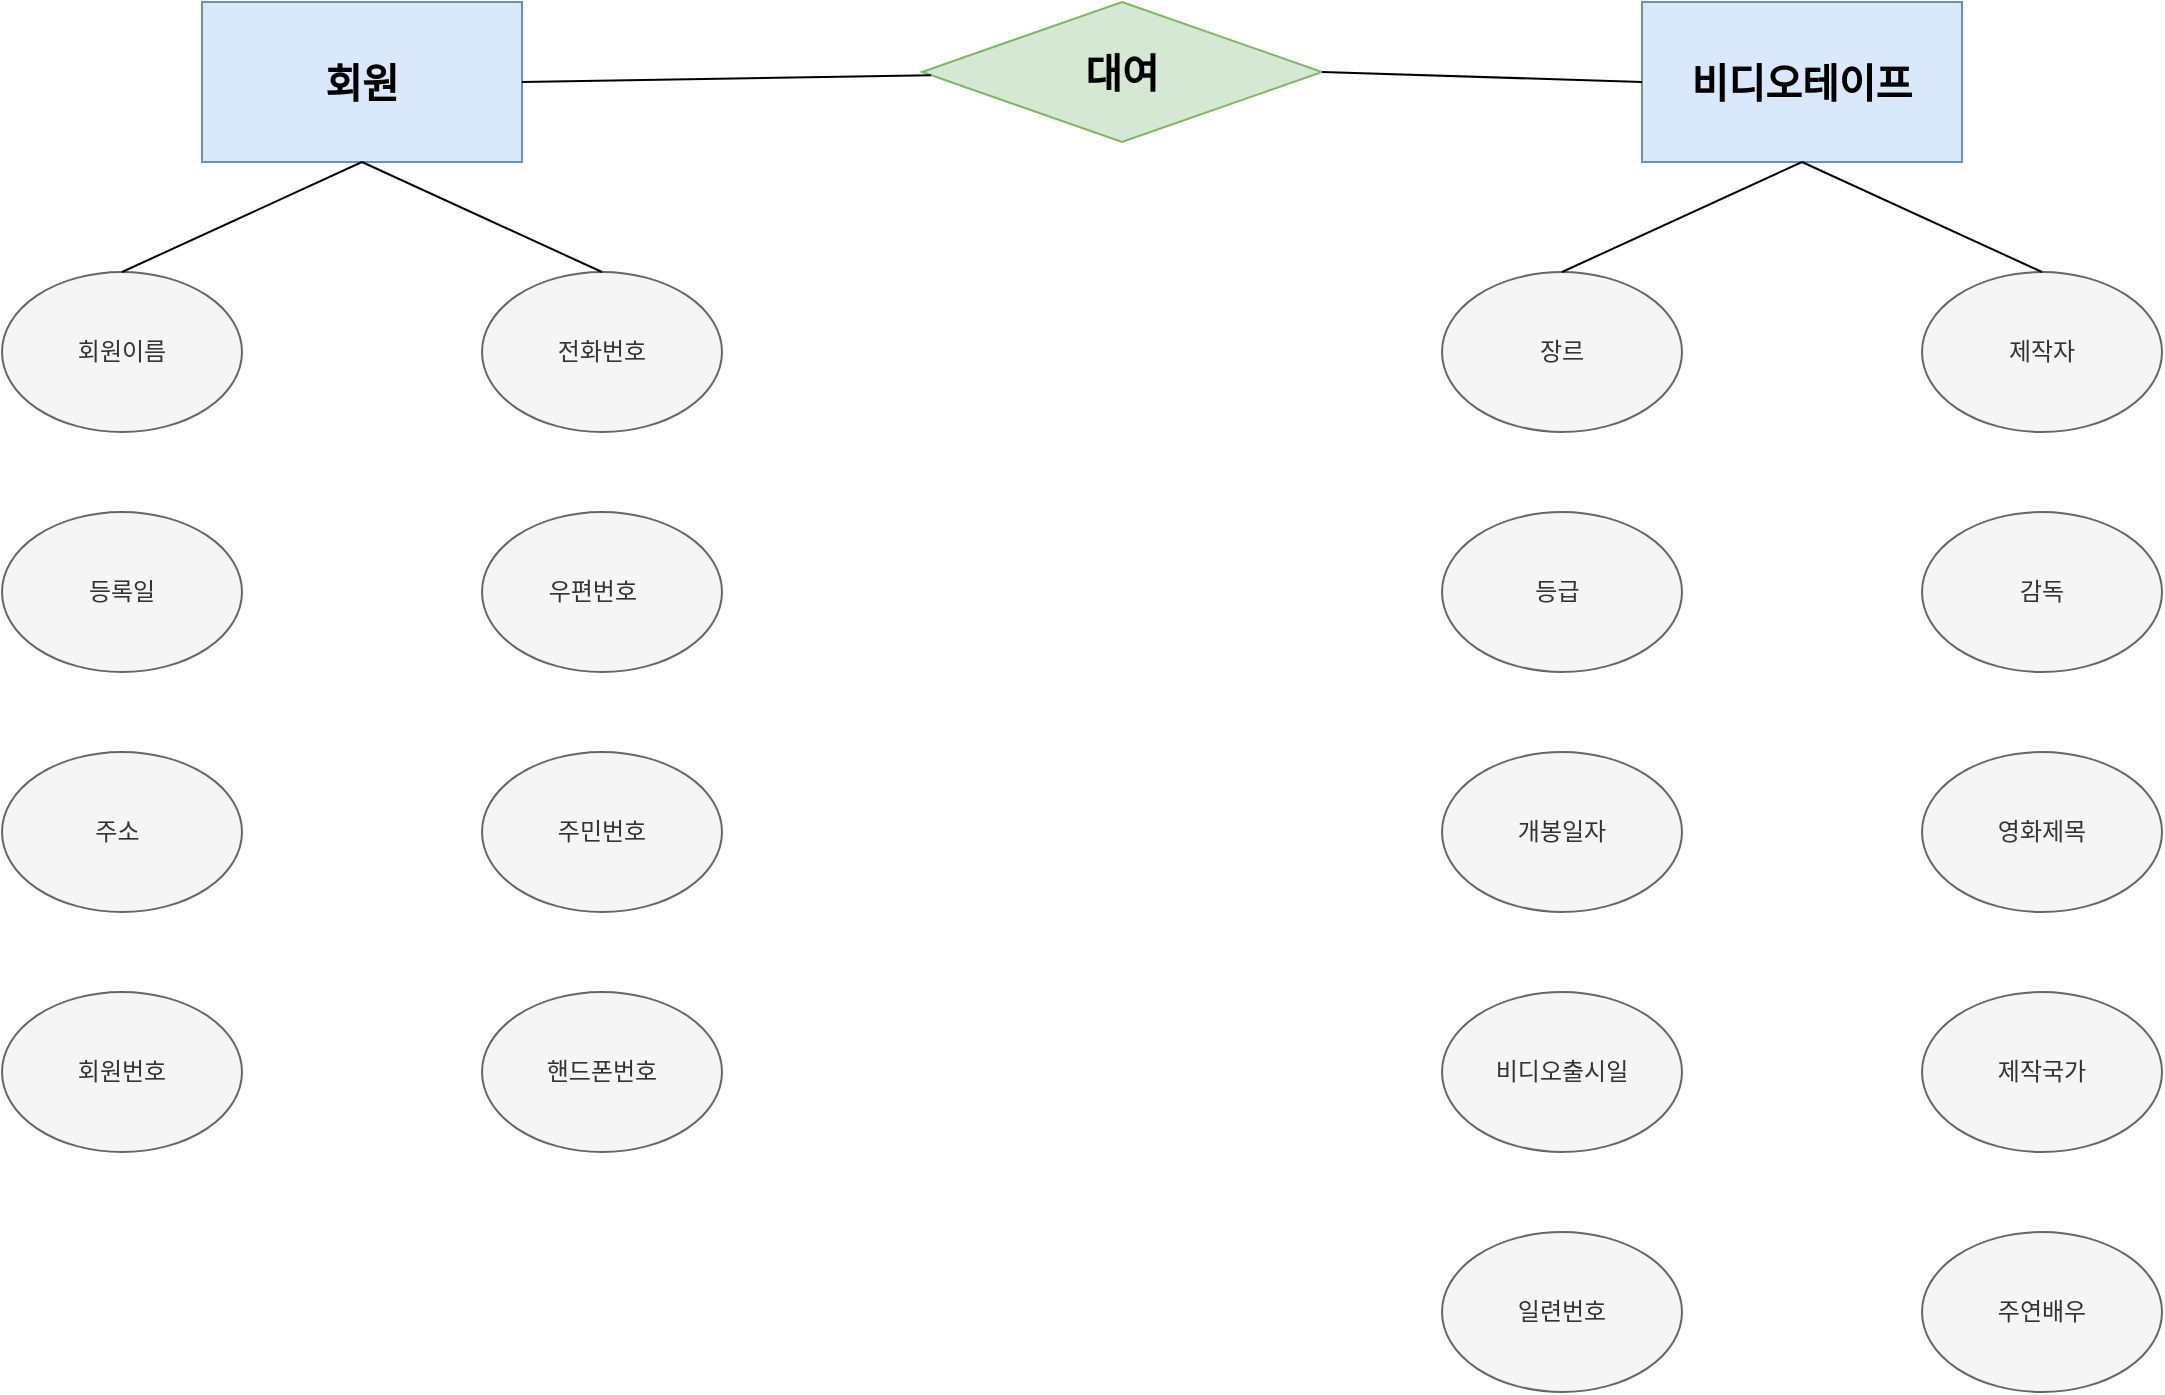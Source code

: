 <mxfile version="24.1.0" type="github">
  <diagram name="페이지-1" id="nIPPIrCTKVHvdgDVjWNE">
    <mxGraphModel dx="2004" dy="1051" grid="1" gridSize="10" guides="1" tooltips="1" connect="1" arrows="1" fold="1" page="1" pageScale="1" pageWidth="827" pageHeight="1169" math="0" shadow="0">
      <root>
        <mxCell id="0" />
        <mxCell id="1" parent="0" />
        <mxCell id="xhl44NCi4LrlYTLM0wOG-3" value="비디오테이프" style="rounded=0;whiteSpace=wrap;html=1;fillColor=#dae8fc;strokeColor=#6c8ebf;fontStyle=1;fontSize=20;" vertex="1" parent="1">
          <mxGeometry x="260" y="65" width="160" height="80" as="geometry" />
        </mxCell>
        <mxCell id="xhl44NCi4LrlYTLM0wOG-4" value="전화번호" style="ellipse;whiteSpace=wrap;html=1;fillColor=#f5f5f5;fontColor=#333333;strokeColor=#666666;" vertex="1" parent="1">
          <mxGeometry x="-320" y="200" width="120" height="80" as="geometry" />
        </mxCell>
        <mxCell id="xhl44NCi4LrlYTLM0wOG-7" value="&lt;b&gt;대여&lt;/b&gt;" style="rhombus;whiteSpace=wrap;html=1;fillColor=#d5e8d4;strokeColor=#82b366;fontSize=20;" vertex="1" parent="1">
          <mxGeometry x="-100" y="65" width="200" height="70" as="geometry" />
        </mxCell>
        <mxCell id="xhl44NCi4LrlYTLM0wOG-8" value="장르" style="ellipse;whiteSpace=wrap;html=1;fillColor=#f5f5f5;fontColor=#333333;strokeColor=#666666;" vertex="1" parent="1">
          <mxGeometry x="160" y="200" width="120" height="80" as="geometry" />
        </mxCell>
        <mxCell id="xhl44NCi4LrlYTLM0wOG-9" value="제작자" style="ellipse;whiteSpace=wrap;html=1;fillColor=#f5f5f5;fontColor=#333333;strokeColor=#666666;" vertex="1" parent="1">
          <mxGeometry x="400" y="200" width="120" height="80" as="geometry" />
        </mxCell>
        <mxCell id="xhl44NCi4LrlYTLM0wOG-11" value="회원이름" style="ellipse;whiteSpace=wrap;html=1;fillColor=#f5f5f5;fontColor=#333333;strokeColor=#666666;" vertex="1" parent="1">
          <mxGeometry x="-560" y="200" width="120" height="80" as="geometry" />
        </mxCell>
        <mxCell id="xhl44NCi4LrlYTLM0wOG-12" value="회원" style="rounded=0;whiteSpace=wrap;html=1;fillColor=#dae8fc;strokeColor=#6c8ebf;fontStyle=1;fontSize=20;" vertex="1" parent="1">
          <mxGeometry x="-460" y="65" width="160" height="80" as="geometry" />
        </mxCell>
        <mxCell id="xhl44NCi4LrlYTLM0wOG-24" value="" style="endArrow=none;html=1;rounded=0;exitX=1;exitY=0.5;exitDx=0;exitDy=0;" edge="1" parent="1" source="xhl44NCi4LrlYTLM0wOG-12" target="xhl44NCi4LrlYTLM0wOG-7">
          <mxGeometry width="50" height="50" relative="1" as="geometry">
            <mxPoint x="-80" y="220" as="sourcePoint" />
            <mxPoint x="-30" y="170" as="targetPoint" />
          </mxGeometry>
        </mxCell>
        <mxCell id="xhl44NCi4LrlYTLM0wOG-25" value="" style="endArrow=none;html=1;rounded=0;entryX=0;entryY=0.5;entryDx=0;entryDy=0;exitX=1;exitY=0.5;exitDx=0;exitDy=0;" edge="1" parent="1" source="xhl44NCi4LrlYTLM0wOG-7" target="xhl44NCi4LrlYTLM0wOG-3">
          <mxGeometry width="50" height="50" relative="1" as="geometry">
            <mxPoint x="-80" y="220" as="sourcePoint" />
            <mxPoint x="-30" y="170" as="targetPoint" />
          </mxGeometry>
        </mxCell>
        <mxCell id="xhl44NCi4LrlYTLM0wOG-26" value="" style="endArrow=none;html=1;rounded=0;entryX=0.5;entryY=1;entryDx=0;entryDy=0;exitX=0.5;exitY=0;exitDx=0;exitDy=0;" edge="1" parent="1" source="xhl44NCi4LrlYTLM0wOG-8" target="xhl44NCi4LrlYTLM0wOG-3">
          <mxGeometry width="50" height="50" relative="1" as="geometry">
            <mxPoint x="-80" y="220" as="sourcePoint" />
            <mxPoint x="-30" y="170" as="targetPoint" />
          </mxGeometry>
        </mxCell>
        <mxCell id="xhl44NCi4LrlYTLM0wOG-27" value="" style="endArrow=none;html=1;rounded=0;exitX=0.5;exitY=1;exitDx=0;exitDy=0;entryX=0.5;entryY=0;entryDx=0;entryDy=0;" edge="1" parent="1" source="xhl44NCi4LrlYTLM0wOG-12" target="xhl44NCi4LrlYTLM0wOG-4">
          <mxGeometry width="50" height="50" relative="1" as="geometry">
            <mxPoint x="-80" y="220" as="sourcePoint" />
            <mxPoint x="-30" y="170" as="targetPoint" />
          </mxGeometry>
        </mxCell>
        <mxCell id="xhl44NCi4LrlYTLM0wOG-28" value="" style="endArrow=none;html=1;rounded=0;exitX=0.5;exitY=0;exitDx=0;exitDy=0;entryX=0.5;entryY=1;entryDx=0;entryDy=0;" edge="1" parent="1" source="xhl44NCi4LrlYTLM0wOG-11" target="xhl44NCi4LrlYTLM0wOG-12">
          <mxGeometry width="50" height="50" relative="1" as="geometry">
            <mxPoint x="-80" y="220" as="sourcePoint" />
            <mxPoint x="-30" y="170" as="targetPoint" />
          </mxGeometry>
        </mxCell>
        <mxCell id="xhl44NCi4LrlYTLM0wOG-30" value="" style="endArrow=none;html=1;rounded=0;entryX=0.5;entryY=1;entryDx=0;entryDy=0;exitX=0.5;exitY=0;exitDx=0;exitDy=0;" edge="1" parent="1" source="xhl44NCi4LrlYTLM0wOG-9" target="xhl44NCi4LrlYTLM0wOG-3">
          <mxGeometry width="50" height="50" relative="1" as="geometry">
            <mxPoint x="-80" y="220" as="sourcePoint" />
            <mxPoint x="-30" y="170" as="targetPoint" />
          </mxGeometry>
        </mxCell>
        <mxCell id="xhl44NCi4LrlYTLM0wOG-32" value="등록일" style="ellipse;whiteSpace=wrap;html=1;fillColor=#f5f5f5;fontColor=#333333;strokeColor=#666666;" vertex="1" parent="1">
          <mxGeometry x="-560" y="320" width="120" height="80" as="geometry" />
        </mxCell>
        <mxCell id="xhl44NCi4LrlYTLM0wOG-33" value="주소&lt;span style=&quot;white-space: pre;&quot;&gt;&#x9;&lt;/span&gt;" style="ellipse;whiteSpace=wrap;html=1;fillColor=#f5f5f5;fontColor=#333333;strokeColor=#666666;" vertex="1" parent="1">
          <mxGeometry x="-560" y="440" width="120" height="80" as="geometry" />
        </mxCell>
        <mxCell id="xhl44NCi4LrlYTLM0wOG-34" value="회원번호" style="ellipse;whiteSpace=wrap;html=1;fillColor=#f5f5f5;fontColor=#333333;strokeColor=#666666;" vertex="1" parent="1">
          <mxGeometry x="-560" y="560" width="120" height="80" as="geometry" />
        </mxCell>
        <mxCell id="xhl44NCi4LrlYTLM0wOG-35" value="우편번호&lt;span style=&quot;white-space: pre;&quot;&gt;&#x9;&lt;/span&gt;" style="ellipse;whiteSpace=wrap;html=1;fillColor=#f5f5f5;fontColor=#333333;strokeColor=#666666;" vertex="1" parent="1">
          <mxGeometry x="-320" y="320" width="120" height="80" as="geometry" />
        </mxCell>
        <mxCell id="xhl44NCi4LrlYTLM0wOG-36" value="주민번호" style="ellipse;whiteSpace=wrap;html=1;fillColor=#f5f5f5;fontColor=#333333;strokeColor=#666666;" vertex="1" parent="1">
          <mxGeometry x="-320" y="440" width="120" height="80" as="geometry" />
        </mxCell>
        <mxCell id="xhl44NCi4LrlYTLM0wOG-37" value="핸드폰번호" style="ellipse;whiteSpace=wrap;html=1;fillColor=#f5f5f5;fontColor=#333333;strokeColor=#666666;" vertex="1" parent="1">
          <mxGeometry x="-320" y="560" width="120" height="80" as="geometry" />
        </mxCell>
        <mxCell id="xhl44NCi4LrlYTLM0wOG-38" value="등급&lt;span style=&quot;white-space: pre;&quot;&gt;&#x9;&lt;/span&gt;" style="ellipse;whiteSpace=wrap;html=1;fillColor=#f5f5f5;fontColor=#333333;strokeColor=#666666;" vertex="1" parent="1">
          <mxGeometry x="160" y="320" width="120" height="80" as="geometry" />
        </mxCell>
        <mxCell id="xhl44NCi4LrlYTLM0wOG-39" value="개봉일자" style="ellipse;whiteSpace=wrap;html=1;fillColor=#f5f5f5;fontColor=#333333;strokeColor=#666666;" vertex="1" parent="1">
          <mxGeometry x="160" y="440" width="120" height="80" as="geometry" />
        </mxCell>
        <mxCell id="xhl44NCi4LrlYTLM0wOG-40" value="비디오출시일" style="ellipse;whiteSpace=wrap;html=1;fillColor=#f5f5f5;fontColor=#333333;strokeColor=#666666;" vertex="1" parent="1">
          <mxGeometry x="160" y="560" width="120" height="80" as="geometry" />
        </mxCell>
        <mxCell id="xhl44NCi4LrlYTLM0wOG-41" value="감독" style="ellipse;whiteSpace=wrap;html=1;fillColor=#f5f5f5;fontColor=#333333;strokeColor=#666666;" vertex="1" parent="1">
          <mxGeometry x="400" y="320" width="120" height="80" as="geometry" />
        </mxCell>
        <mxCell id="xhl44NCi4LrlYTLM0wOG-42" value="영화제목" style="ellipse;whiteSpace=wrap;html=1;fillColor=#f5f5f5;fontColor=#333333;strokeColor=#666666;" vertex="1" parent="1">
          <mxGeometry x="400" y="440" width="120" height="80" as="geometry" />
        </mxCell>
        <mxCell id="xhl44NCi4LrlYTLM0wOG-43" value="제작국가" style="ellipse;whiteSpace=wrap;html=1;fillColor=#f5f5f5;fontColor=#333333;strokeColor=#666666;" vertex="1" parent="1">
          <mxGeometry x="400" y="560" width="120" height="80" as="geometry" />
        </mxCell>
        <mxCell id="xhl44NCi4LrlYTLM0wOG-44" value="일련번호" style="ellipse;whiteSpace=wrap;html=1;fillColor=#f5f5f5;fontColor=#333333;strokeColor=#666666;" vertex="1" parent="1">
          <mxGeometry x="160" y="680" width="120" height="80" as="geometry" />
        </mxCell>
        <mxCell id="xhl44NCi4LrlYTLM0wOG-45" value="주연배우" style="ellipse;whiteSpace=wrap;html=1;fillColor=#f5f5f5;fontColor=#333333;strokeColor=#666666;" vertex="1" parent="1">
          <mxGeometry x="400" y="680" width="120" height="80" as="geometry" />
        </mxCell>
      </root>
    </mxGraphModel>
  </diagram>
</mxfile>
